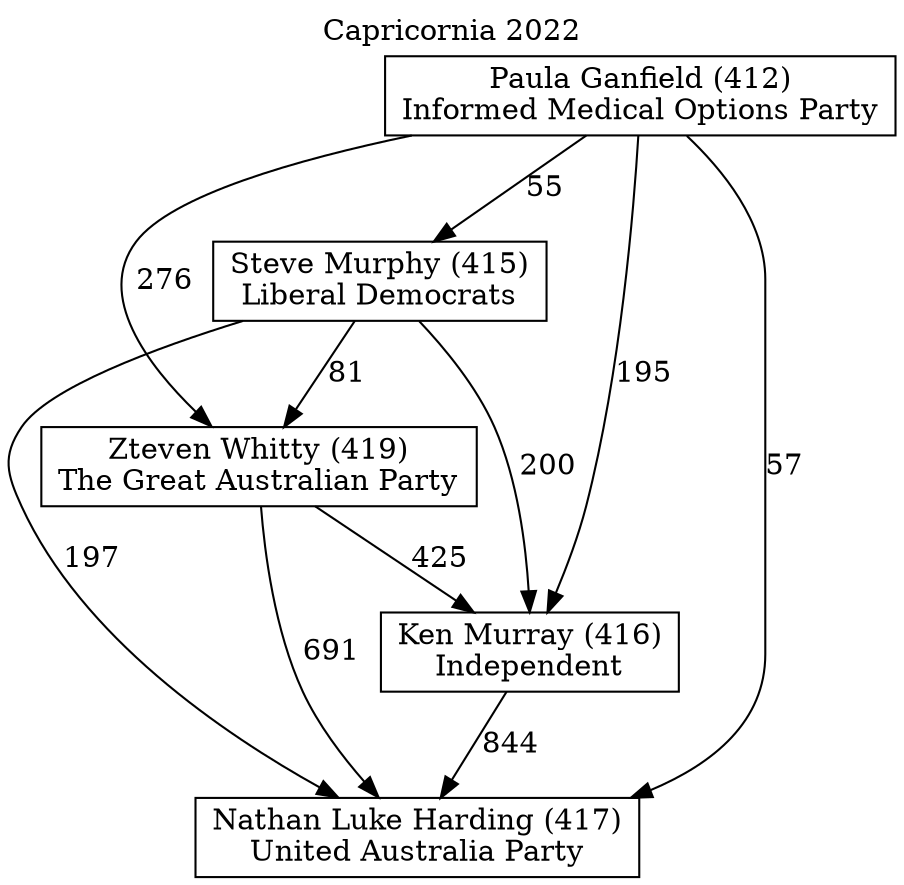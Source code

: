 // House preference flow
digraph "Nathan Luke Harding (417)_Capricornia_2022" {
	graph [label="Capricornia 2022" labelloc=t mclimit=10]
	node [shape=box]
	"Zteven Whitty (419)" [label="Zteven Whitty (419)
The Great Australian Party"]
	"Ken Murray (416)" [label="Ken Murray (416)
Independent"]
	"Steve Murphy (415)" [label="Steve Murphy (415)
Liberal Democrats"]
	"Nathan Luke Harding (417)" [label="Nathan Luke Harding (417)
United Australia Party"]
	"Paula Ganfield (412)" [label="Paula Ganfield (412)
Informed Medical Options Party"]
	"Zteven Whitty (419)" -> "Nathan Luke Harding (417)" [label=691]
	"Steve Murphy (415)" -> "Zteven Whitty (419)" [label=81]
	"Paula Ganfield (412)" -> "Steve Murphy (415)" [label=55]
	"Zteven Whitty (419)" -> "Ken Murray (416)" [label=425]
	"Steve Murphy (415)" -> "Nathan Luke Harding (417)" [label=197]
	"Ken Murray (416)" -> "Nathan Luke Harding (417)" [label=844]
	"Paula Ganfield (412)" -> "Ken Murray (416)" [label=195]
	"Paula Ganfield (412)" -> "Zteven Whitty (419)" [label=276]
	"Steve Murphy (415)" -> "Ken Murray (416)" [label=200]
	"Paula Ganfield (412)" -> "Nathan Luke Harding (417)" [label=57]
}
